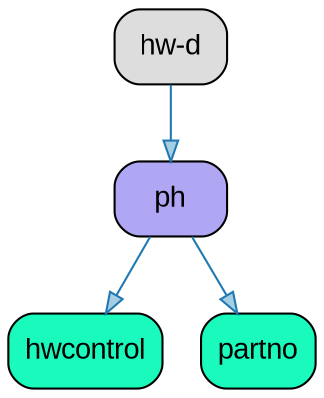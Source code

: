 // DITA Domain hw-d
strict digraph {
				
  // Root node
  
	"hw-d" [label ="hw-d" fontname="Arial" shape="Mrecord" style="filled"  fillcolor="#DDDDDD"]
			
  // Other nodes
      
	"ph" [label ="ph" fontname="Arial" shape="Mrecord" style="filled"  fillcolor="#AFA7F4"]
         
	"hwcontrol" [label ="hwcontrol" fontname="Arial" shape="Mrecord" style="filled"  fillcolor="#1AFABC"]
         
	"partno" [label ="partno" fontname="Arial" shape="Mrecord" style="filled"  fillcolor="#1AFABC"]
      
   
  // Edges
      
	"hw-d" -> "ph" [fillcolor="#a6cee3" color="#1f78b4"]
         
	"ph" -> "hwcontrol" [fillcolor="#a6cee3" color="#1f78b4"]
         
	"ph" -> "partno" [fillcolor="#a6cee3" color="#1f78b4"]
      
   }